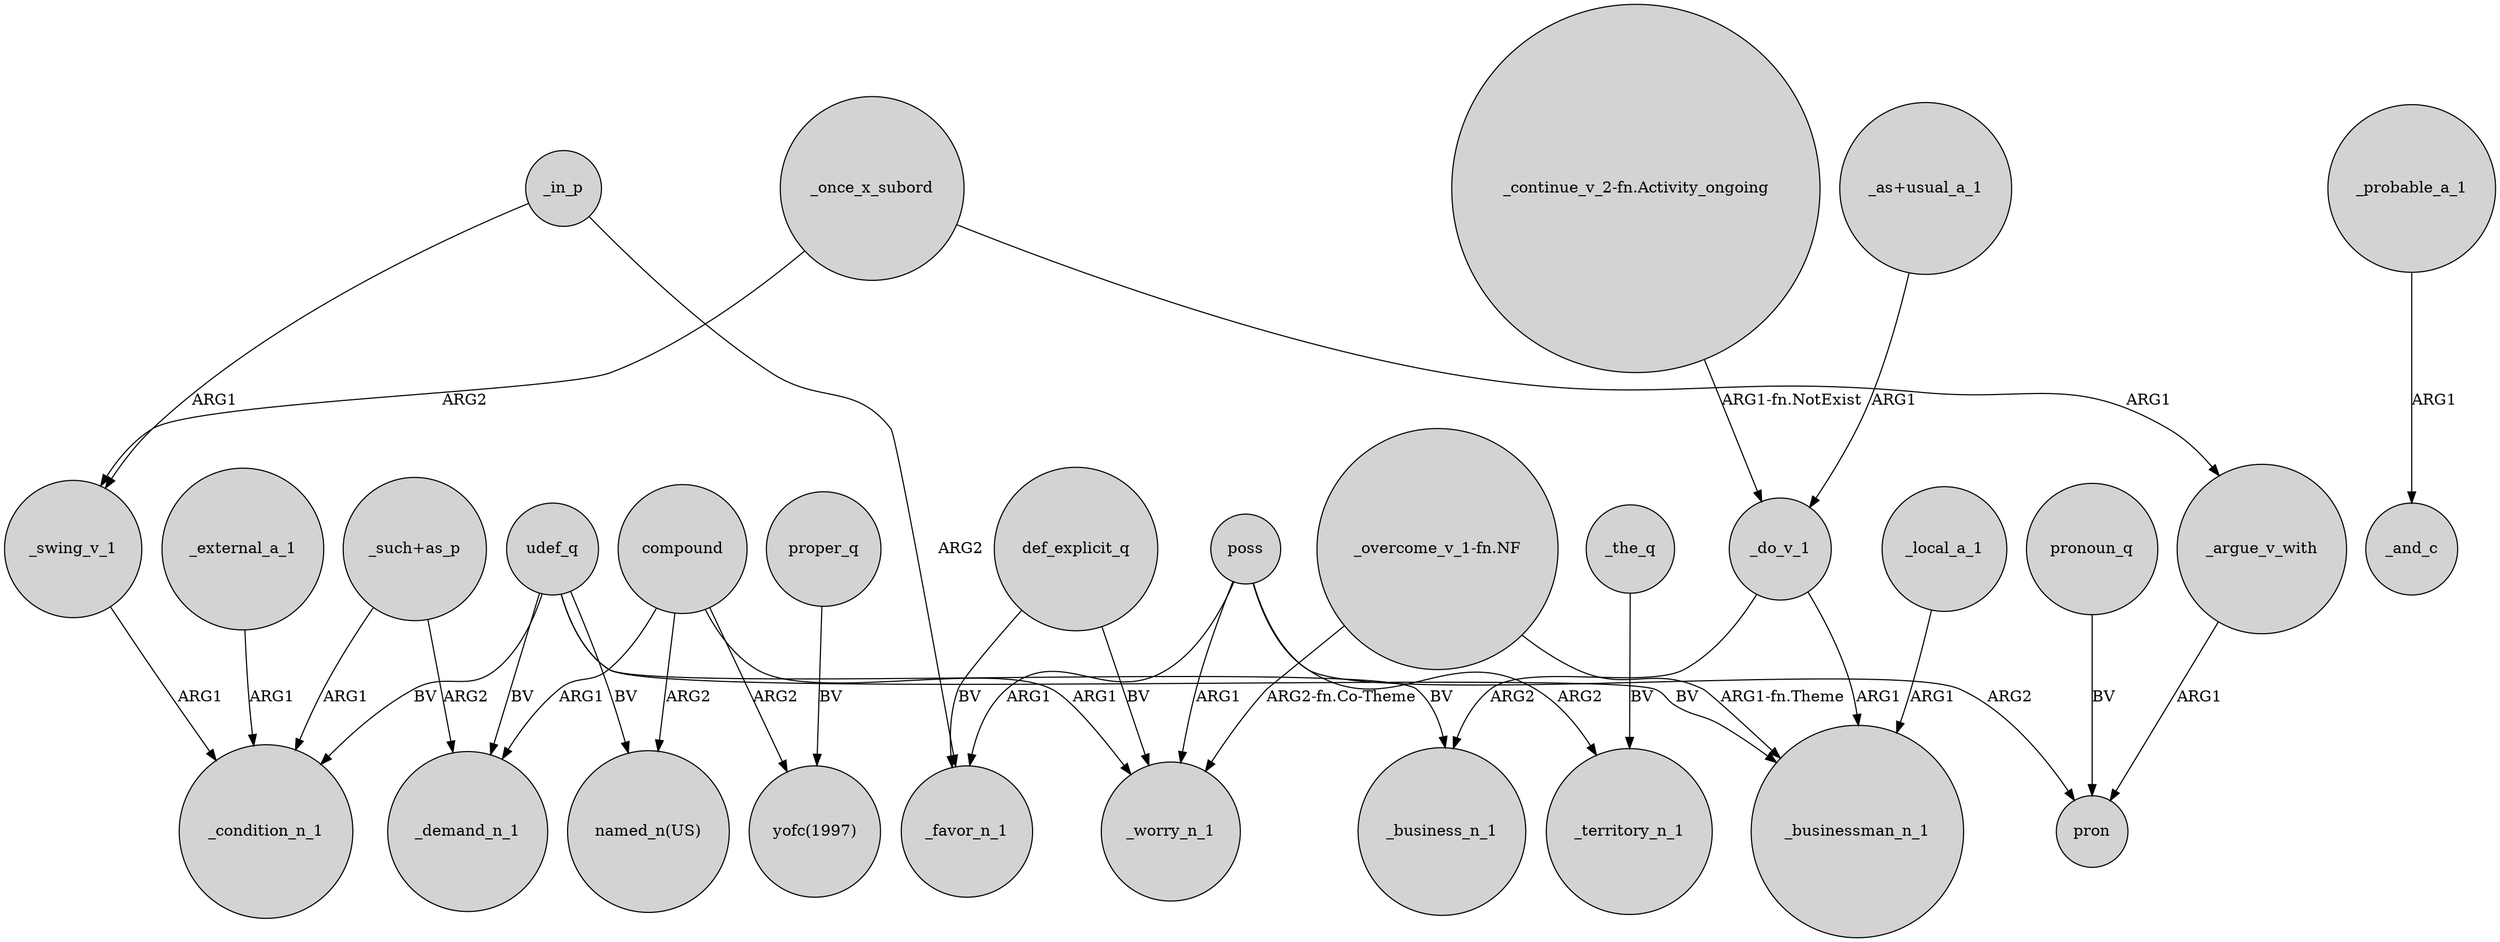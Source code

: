 digraph {
	node [shape=circle style=filled]
	_once_x_subord -> _swing_v_1 [label=ARG2]
	def_explicit_q -> _favor_n_1 [label=BV]
	poss -> _territory_n_1 [label=ARG2]
	compound -> _worry_n_1 [label=ARG1]
	udef_q -> "named_n(US)" [label=BV]
	udef_q -> _businessman_n_1 [label=BV]
	poss -> pron [label=ARG2]
	_probable_a_1 -> _and_c [label=ARG1]
	compound -> _demand_n_1 [label=ARG1]
	"_such+as_p" -> _condition_n_1 [label=ARG1]
	"_continue_v_2-fn.Activity_ongoing" -> _do_v_1 [label="ARG1-fn.NotExist"]
	_do_v_1 -> _businessman_n_1 [label=ARG1]
	def_explicit_q -> _worry_n_1 [label=BV]
	poss -> _favor_n_1 [label=ARG1]
	"_overcome_v_1-fn.NF" -> _businessman_n_1 [label="ARG1-fn.Theme"]
	compound -> "named_n(US)" [label=ARG2]
	_external_a_1 -> _condition_n_1 [label=ARG1]
	_argue_v_with -> pron [label=ARG1]
	pronoun_q -> pron [label=BV]
	udef_q -> _condition_n_1 [label=BV]
	_local_a_1 -> _businessman_n_1 [label=ARG1]
	"_overcome_v_1-fn.NF" -> _worry_n_1 [label="ARG2-fn.Co-Theme"]
	udef_q -> _demand_n_1 [label=BV]
	"_as+usual_a_1" -> _do_v_1 [label=ARG1]
	_once_x_subord -> _argue_v_with [label=ARG1]
	"_such+as_p" -> _demand_n_1 [label=ARG2]
	poss -> _worry_n_1 [label=ARG1]
	_in_p -> _swing_v_1 [label=ARG1]
	_the_q -> _territory_n_1 [label=BV]
	proper_q -> "yofc(1997)" [label=BV]
	_do_v_1 -> _business_n_1 [label=ARG2]
	_in_p -> _favor_n_1 [label=ARG2]
	compound -> "yofc(1997)" [label=ARG2]
	udef_q -> _business_n_1 [label=BV]
	_swing_v_1 -> _condition_n_1 [label=ARG1]
}
